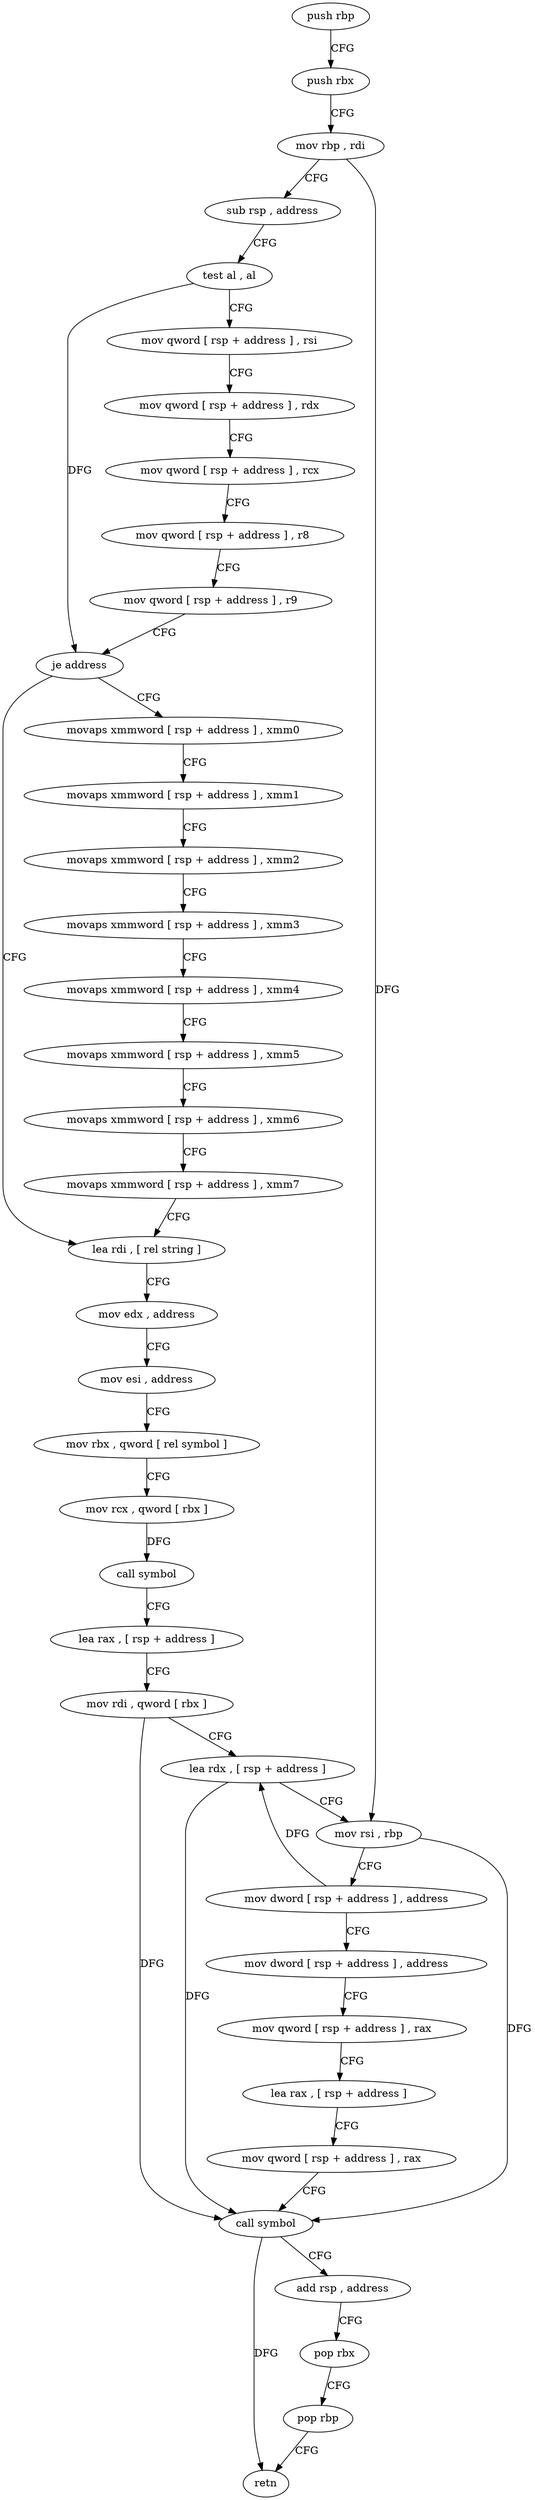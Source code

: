 digraph "func" {
"192800" [label = "push rbp" ]
"192801" [label = "push rbx" ]
"192802" [label = "mov rbp , rdi" ]
"192805" [label = "sub rsp , address" ]
"192812" [label = "test al , al" ]
"192814" [label = "mov qword [ rsp + address ] , rsi" ]
"192819" [label = "mov qword [ rsp + address ] , rdx" ]
"192824" [label = "mov qword [ rsp + address ] , rcx" ]
"192829" [label = "mov qword [ rsp + address ] , r8" ]
"192834" [label = "mov qword [ rsp + address ] , r9" ]
"192839" [label = "je address" ]
"192896" [label = "lea rdi , [ rel string ]" ]
"192841" [label = "movaps xmmword [ rsp + address ] , xmm0" ]
"192903" [label = "mov edx , address" ]
"192908" [label = "mov esi , address" ]
"192913" [label = "mov rbx , qword [ rel symbol ]" ]
"192920" [label = "mov rcx , qword [ rbx ]" ]
"192923" [label = "call symbol" ]
"192928" [label = "lea rax , [ rsp + address ]" ]
"192936" [label = "mov rdi , qword [ rbx ]" ]
"192939" [label = "lea rdx , [ rsp + address ]" ]
"192944" [label = "mov rsi , rbp" ]
"192947" [label = "mov dword [ rsp + address ] , address" ]
"192955" [label = "mov dword [ rsp + address ] , address" ]
"192963" [label = "mov qword [ rsp + address ] , rax" ]
"192968" [label = "lea rax , [ rsp + address ]" ]
"192973" [label = "mov qword [ rsp + address ] , rax" ]
"192978" [label = "call symbol" ]
"192983" [label = "add rsp , address" ]
"192990" [label = "pop rbx" ]
"192991" [label = "pop rbp" ]
"192992" [label = "retn" ]
"192846" [label = "movaps xmmword [ rsp + address ] , xmm1" ]
"192851" [label = "movaps xmmword [ rsp + address ] , xmm2" ]
"192856" [label = "movaps xmmword [ rsp + address ] , xmm3" ]
"192864" [label = "movaps xmmword [ rsp + address ] , xmm4" ]
"192872" [label = "movaps xmmword [ rsp + address ] , xmm5" ]
"192880" [label = "movaps xmmword [ rsp + address ] , xmm6" ]
"192888" [label = "movaps xmmword [ rsp + address ] , xmm7" ]
"192800" -> "192801" [ label = "CFG" ]
"192801" -> "192802" [ label = "CFG" ]
"192802" -> "192805" [ label = "CFG" ]
"192802" -> "192944" [ label = "DFG" ]
"192805" -> "192812" [ label = "CFG" ]
"192812" -> "192814" [ label = "CFG" ]
"192812" -> "192839" [ label = "DFG" ]
"192814" -> "192819" [ label = "CFG" ]
"192819" -> "192824" [ label = "CFG" ]
"192824" -> "192829" [ label = "CFG" ]
"192829" -> "192834" [ label = "CFG" ]
"192834" -> "192839" [ label = "CFG" ]
"192839" -> "192896" [ label = "CFG" ]
"192839" -> "192841" [ label = "CFG" ]
"192896" -> "192903" [ label = "CFG" ]
"192841" -> "192846" [ label = "CFG" ]
"192903" -> "192908" [ label = "CFG" ]
"192908" -> "192913" [ label = "CFG" ]
"192913" -> "192920" [ label = "CFG" ]
"192920" -> "192923" [ label = "DFG" ]
"192923" -> "192928" [ label = "CFG" ]
"192928" -> "192936" [ label = "CFG" ]
"192936" -> "192939" [ label = "CFG" ]
"192936" -> "192978" [ label = "DFG" ]
"192939" -> "192944" [ label = "CFG" ]
"192939" -> "192978" [ label = "DFG" ]
"192944" -> "192947" [ label = "CFG" ]
"192944" -> "192978" [ label = "DFG" ]
"192947" -> "192955" [ label = "CFG" ]
"192947" -> "192939" [ label = "DFG" ]
"192955" -> "192963" [ label = "CFG" ]
"192963" -> "192968" [ label = "CFG" ]
"192968" -> "192973" [ label = "CFG" ]
"192973" -> "192978" [ label = "CFG" ]
"192978" -> "192983" [ label = "CFG" ]
"192978" -> "192992" [ label = "DFG" ]
"192983" -> "192990" [ label = "CFG" ]
"192990" -> "192991" [ label = "CFG" ]
"192991" -> "192992" [ label = "CFG" ]
"192846" -> "192851" [ label = "CFG" ]
"192851" -> "192856" [ label = "CFG" ]
"192856" -> "192864" [ label = "CFG" ]
"192864" -> "192872" [ label = "CFG" ]
"192872" -> "192880" [ label = "CFG" ]
"192880" -> "192888" [ label = "CFG" ]
"192888" -> "192896" [ label = "CFG" ]
}
